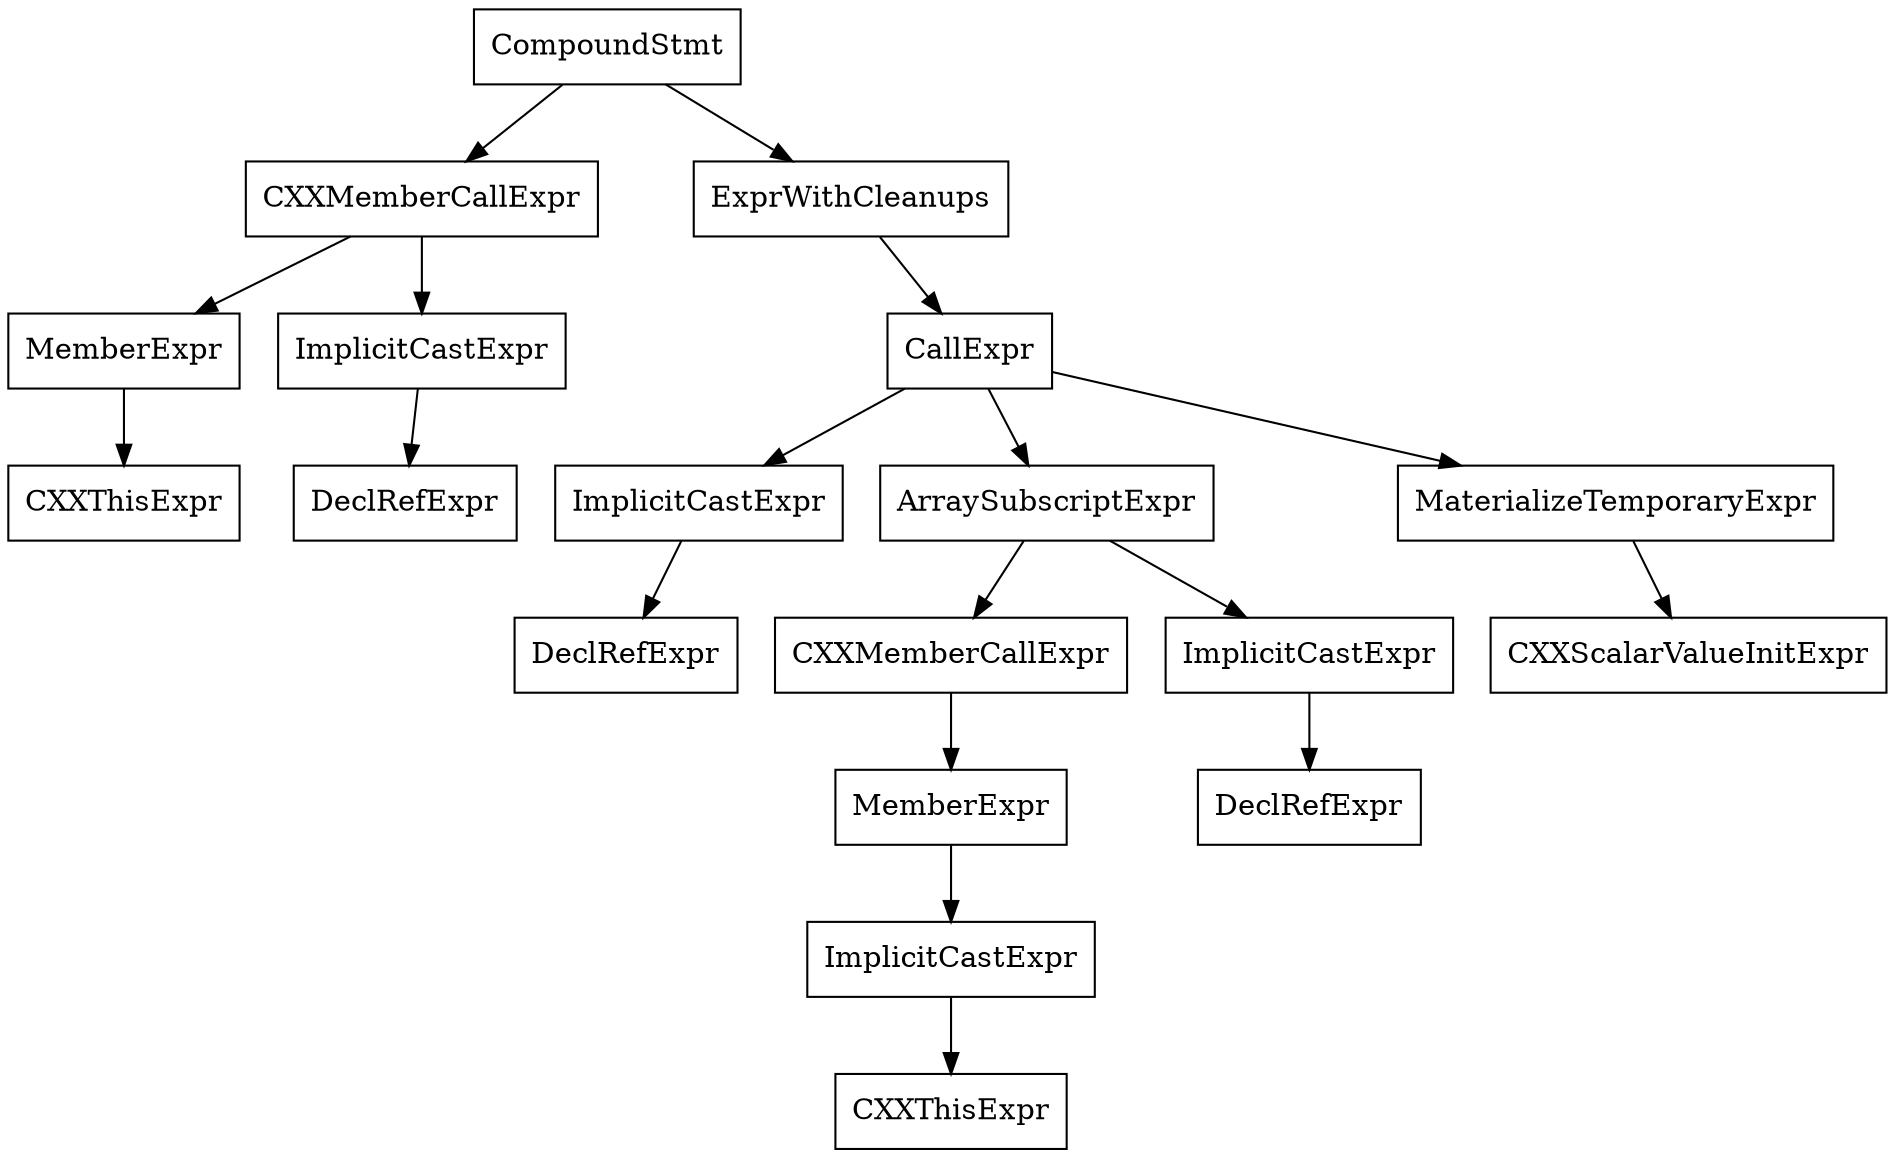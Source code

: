 digraph unnamed {

	Node0x55c2a56f5fa8 [shape=record,label="{CompoundStmt}"];
	Node0x55c2a56f5fa8 -> Node0x55c2a56f5ca8;
	Node0x55c2a56f5fa8 -> Node0x55c2a56f5f90;
	Node0x55c2a56f5ca8 [shape=record,label="{CXXMemberCallExpr}"];
	Node0x55c2a56f5ca8 -> Node0x55c2a56f5c58;
	Node0x55c2a56f5ca8 -> Node0x55c2a56f5cd0;
	Node0x55c2a56f5c58 [shape=record,label="{MemberExpr}"];
	Node0x55c2a56f5c58 -> Node0x55c2a56f5c48;
	Node0x55c2a56f5c48 [shape=record,label="{CXXThisExpr}"];
	Node0x55c2a56f5cd0 [shape=record,label="{ImplicitCastExpr}"];
	Node0x55c2a56f5cd0 -> Node0x55c2a56f5c88;
	Node0x55c2a56f5c88 [shape=record,label="{DeclRefExpr}"];
	Node0x55c2a56f5f90 [shape=record,label="{ExprWithCleanups}"];
	Node0x55c2a56f5f90 -> Node0x55c2a56f5f48;
	Node0x55c2a56f5f48 [shape=record,label="{CallExpr}"];
	Node0x55c2a56f5f48 -> Node0x55c2a56f5f30;
	Node0x55c2a56f5f48 -> Node0x55c2a56f5eb8;
	Node0x55c2a56f5f48 -> Node0x55c2a56f5f78;
	Node0x55c2a56f5f30 [shape=record,label="{ImplicitCastExpr}"];
	Node0x55c2a56f5f30 -> Node0x55c2a56f5f00;
	Node0x55c2a56f5f00 [shape=record,label="{DeclRefExpr}"];
	Node0x55c2a56f5eb8 [shape=record,label="{ArraySubscriptExpr}"];
	Node0x55c2a56f5eb8 -> Node0x55c2a56f5e48;
	Node0x55c2a56f5eb8 -> Node0x55c2a56f5ea0;
	Node0x55c2a56f5e48 [shape=record,label="{CXXMemberCallExpr}"];
	Node0x55c2a56f5e48 -> Node0x55c2a56f5e18;
	Node0x55c2a56f5e18 [shape=record,label="{MemberExpr}"];
	Node0x55c2a56f5e18 -> Node0x55c2a56f5e68;
	Node0x55c2a56f5e68 [shape=record,label="{ImplicitCastExpr}"];
	Node0x55c2a56f5e68 -> Node0x55c2a56f5e08;
	Node0x55c2a56f5e08 [shape=record,label="{CXXThisExpr}"];
	Node0x55c2a56f5ea0 [shape=record,label="{ImplicitCastExpr}"];
	Node0x55c2a56f5ea0 -> Node0x55c2a56f5e80;
	Node0x55c2a56f5e80 [shape=record,label="{DeclRefExpr}"];
	Node0x55c2a56f5f78 [shape=record,label="{MaterializeTemporaryExpr}"];
	Node0x55c2a56f5f78 -> Node0x55c2a56f5ee8;
	Node0x55c2a56f5ee8 [shape=record,label="{CXXScalarValueInitExpr}"];
}
